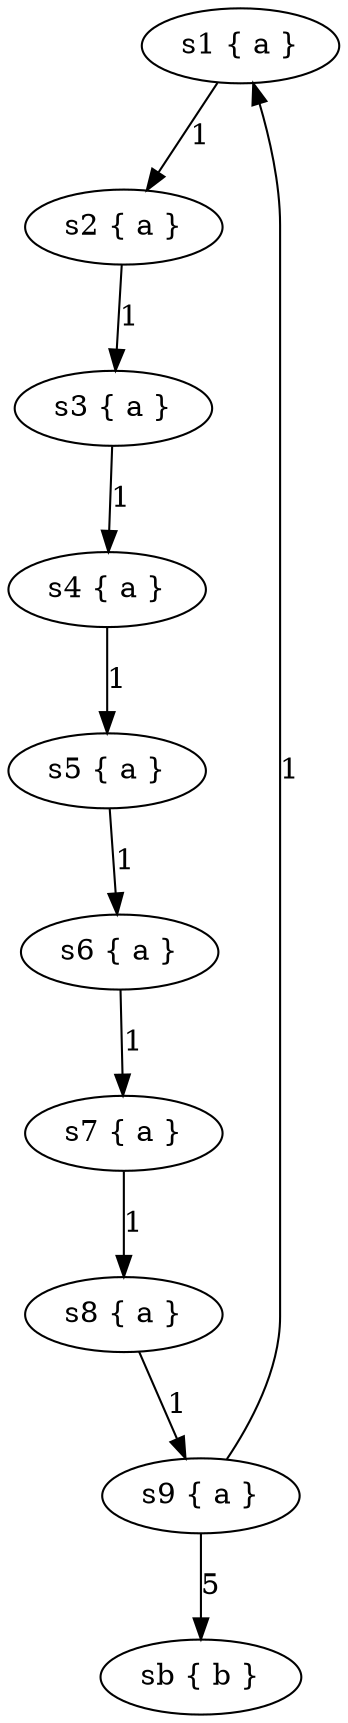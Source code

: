 // E a U[500] b
digraph {
    s1      [label = "s1 { a }"];
    s2      [label = "s2 { a }"];
    s3      [label = "s3 { a }"];
    s4      [label = "s4 { a }"];
    s5      [label = "s5 { a }"];
    s6      [label = "s6 { a }"];
    s7      [label = "s7 { a }"];
    s8      [label = "s8 { a }"];
    s9      [label = "s9 { a }"];
    sb      [label = "sb { b }"];
    s1 -> s2 [label = "1"];
    s2 -> s3 [label = "1"];
    s3 -> s4 [label = "1"];
    s4 -> s5 [label = "1"];
    s5 -> s6 [label = "1"];
    s6 -> s7 [label = "1"];
    s7 -> s8 [label = "1"];
    s8 -> s9 [label = "1"];
    s9 -> s1 [label = "1"];
    s9 -> sb [label = "5"];
}